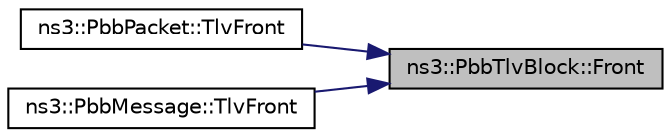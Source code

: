 digraph "ns3::PbbTlvBlock::Front"
{
 // LATEX_PDF_SIZE
  edge [fontname="Helvetica",fontsize="10",labelfontname="Helvetica",labelfontsize="10"];
  node [fontname="Helvetica",fontsize="10",shape=record];
  rankdir="RL";
  Node1 [label="ns3::PbbTlvBlock::Front",height=0.2,width=0.4,color="black", fillcolor="grey75", style="filled", fontcolor="black",tooltip=" "];
  Node1 -> Node2 [dir="back",color="midnightblue",fontsize="10",style="solid",fontname="Helvetica"];
  Node2 [label="ns3::PbbPacket::TlvFront",height=0.2,width=0.4,color="black", fillcolor="white", style="filled",URL="$classns3_1_1_pbb_packet.html#a339301fec3d0873b3b0645d5bd6edc16",tooltip=" "];
  Node1 -> Node3 [dir="back",color="midnightblue",fontsize="10",style="solid",fontname="Helvetica"];
  Node3 [label="ns3::PbbMessage::TlvFront",height=0.2,width=0.4,color="black", fillcolor="white", style="filled",URL="$classns3_1_1_pbb_message.html#ad985c7df0f8a5b4ab46d125f225bc5c1",tooltip=" "];
}
